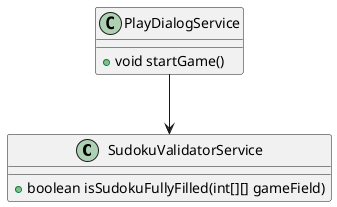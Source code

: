 @startuml
class SudokuValidatorService {
   + boolean isSudokuFullyFilled(int[][] gameField)
}

class PlayDialogService {
   + void startGame()
}

PlayDialogService --> SudokuValidatorService
@enduml
